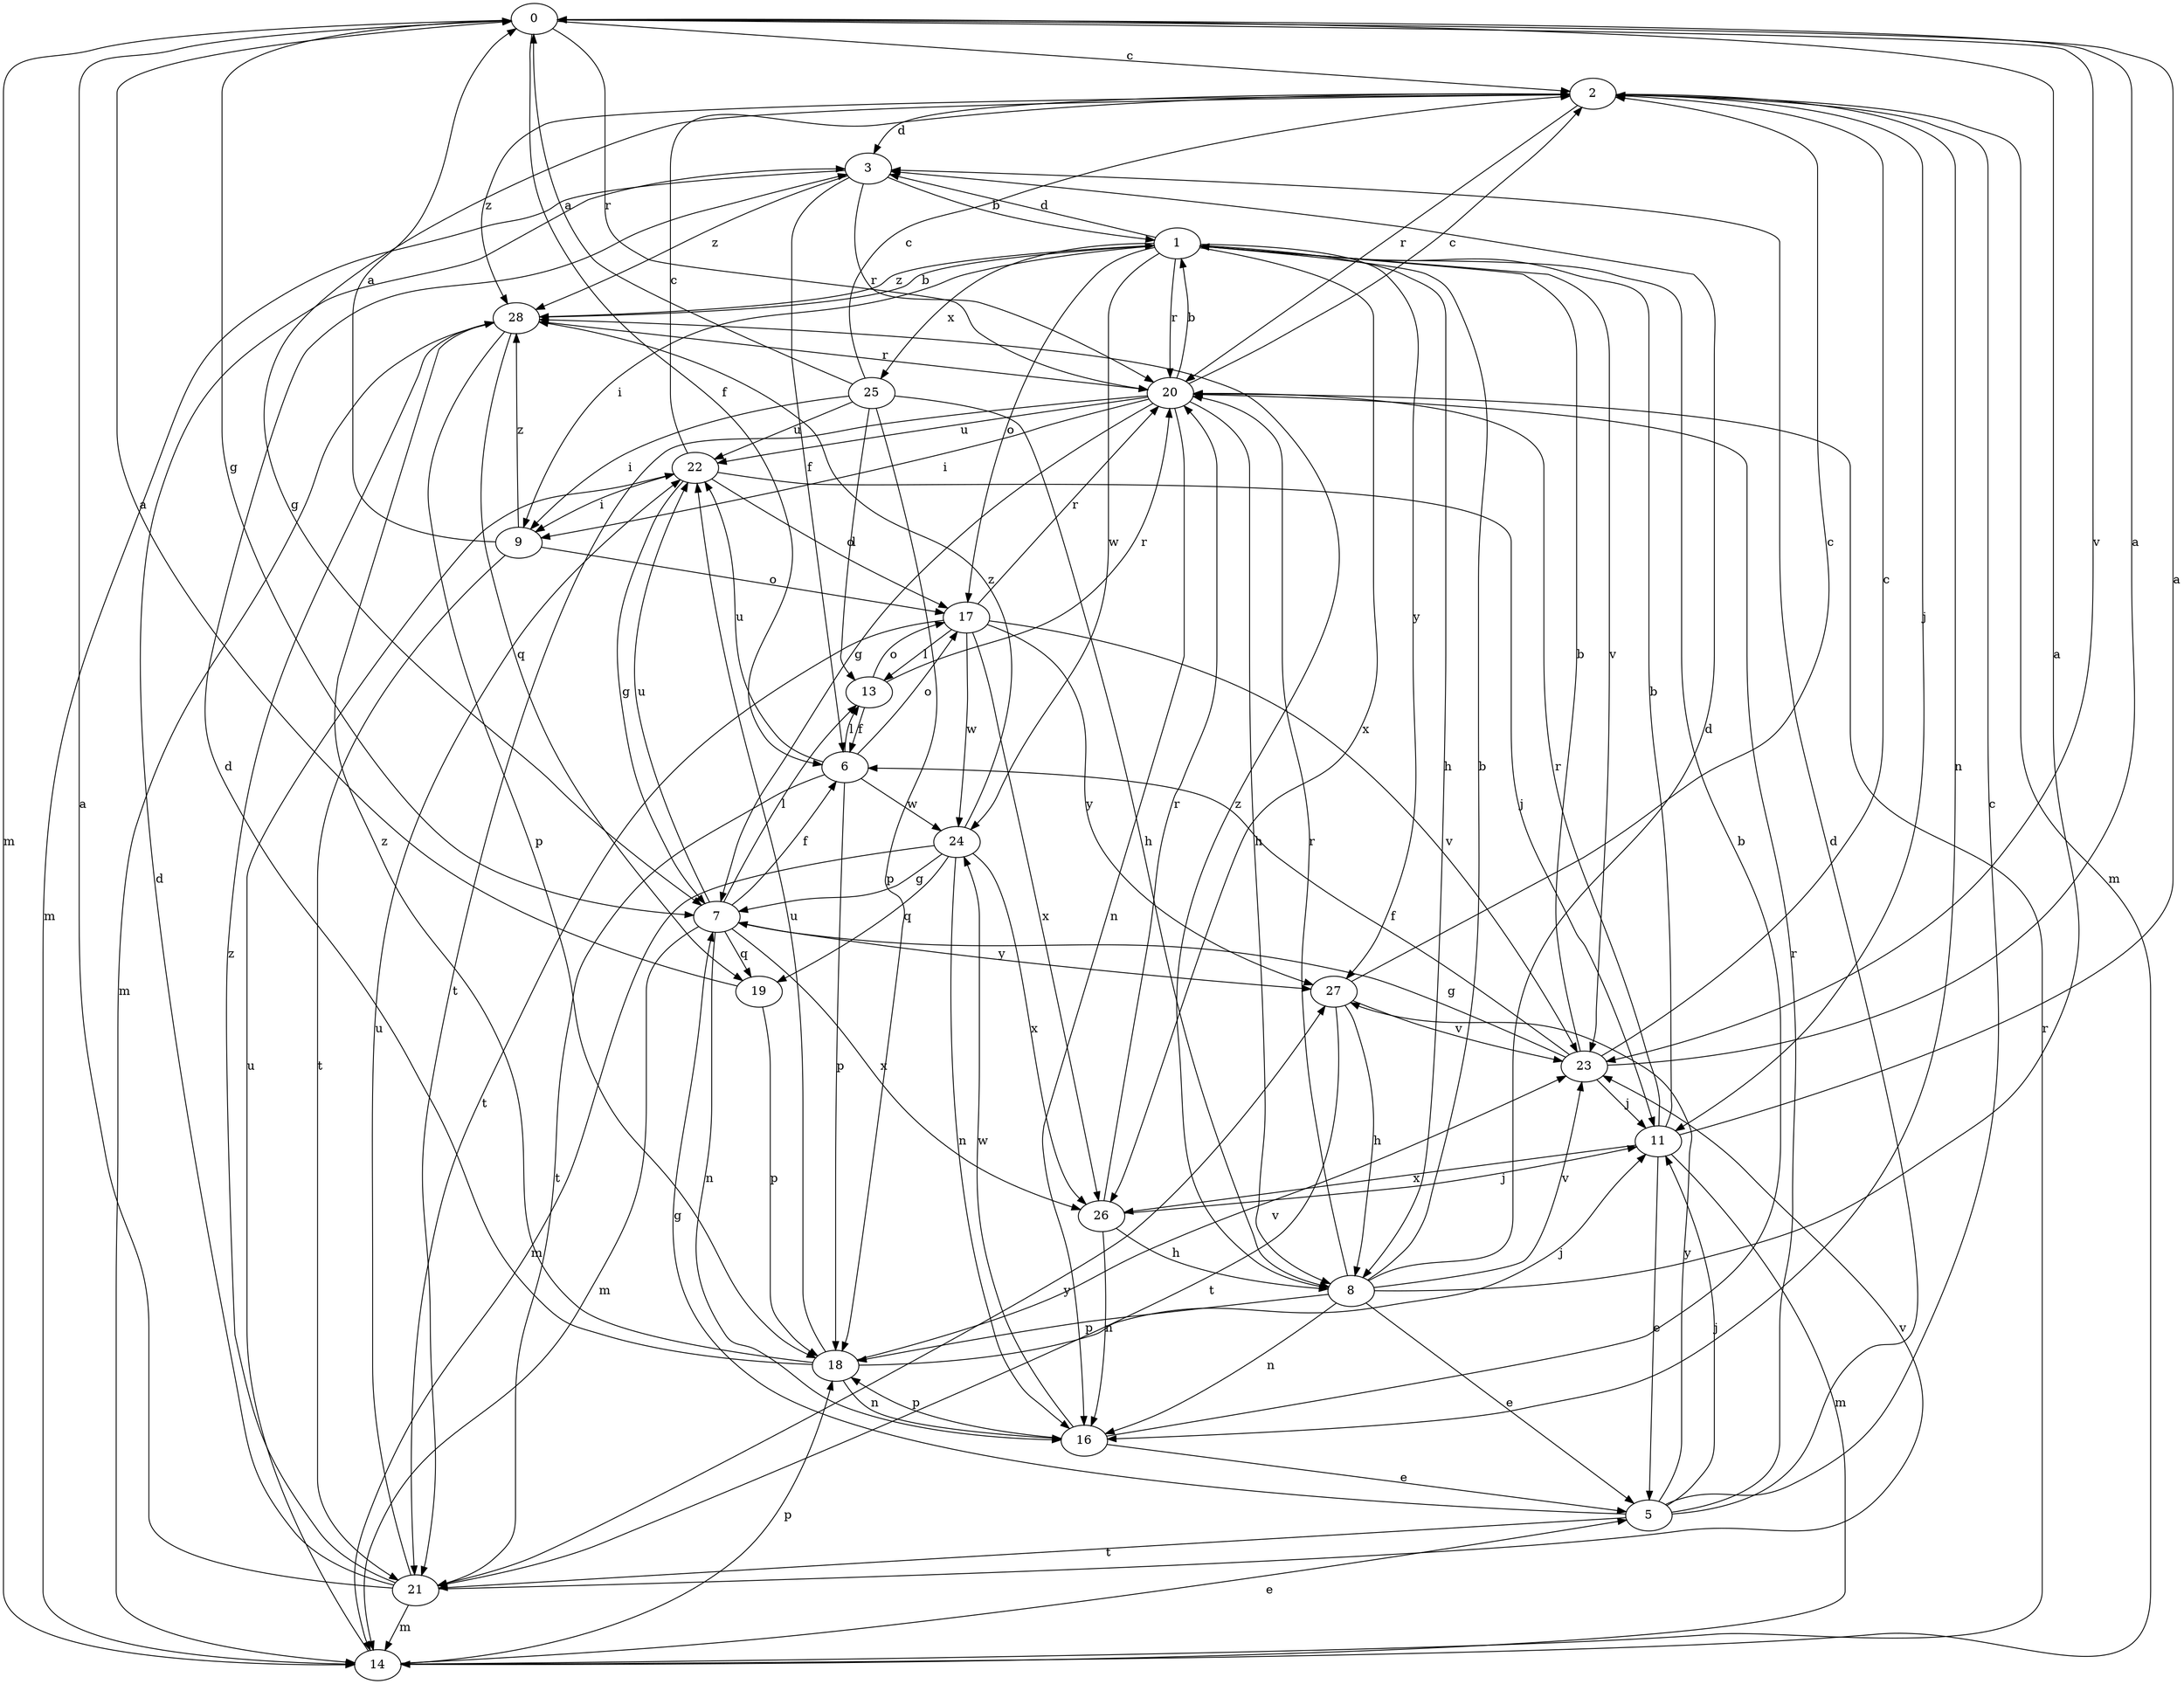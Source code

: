 strict digraph  {
0;
1;
2;
3;
5;
6;
7;
8;
9;
11;
13;
14;
16;
17;
18;
19;
20;
21;
22;
23;
24;
25;
26;
27;
28;
0 -> 2  [label=c];
0 -> 6  [label=f];
0 -> 7  [label=g];
0 -> 14  [label=m];
0 -> 20  [label=r];
0 -> 23  [label=v];
1 -> 3  [label=d];
1 -> 8  [label=h];
1 -> 9  [label=i];
1 -> 17  [label=o];
1 -> 20  [label=r];
1 -> 23  [label=v];
1 -> 24  [label=w];
1 -> 25  [label=x];
1 -> 26  [label=x];
1 -> 27  [label=y];
1 -> 28  [label=z];
2 -> 3  [label=d];
2 -> 7  [label=g];
2 -> 11  [label=j];
2 -> 14  [label=m];
2 -> 16  [label=n];
2 -> 20  [label=r];
2 -> 28  [label=z];
3 -> 1  [label=b];
3 -> 6  [label=f];
3 -> 14  [label=m];
3 -> 20  [label=r];
3 -> 28  [label=z];
5 -> 2  [label=c];
5 -> 3  [label=d];
5 -> 7  [label=g];
5 -> 11  [label=j];
5 -> 20  [label=r];
5 -> 21  [label=t];
5 -> 27  [label=y];
6 -> 13  [label=l];
6 -> 17  [label=o];
6 -> 18  [label=p];
6 -> 21  [label=t];
6 -> 22  [label=u];
6 -> 24  [label=w];
7 -> 6  [label=f];
7 -> 13  [label=l];
7 -> 14  [label=m];
7 -> 16  [label=n];
7 -> 19  [label=q];
7 -> 22  [label=u];
7 -> 26  [label=x];
7 -> 27  [label=y];
8 -> 0  [label=a];
8 -> 1  [label=b];
8 -> 3  [label=d];
8 -> 5  [label=e];
8 -> 16  [label=n];
8 -> 18  [label=p];
8 -> 20  [label=r];
8 -> 23  [label=v];
8 -> 28  [label=z];
9 -> 0  [label=a];
9 -> 17  [label=o];
9 -> 21  [label=t];
9 -> 28  [label=z];
11 -> 0  [label=a];
11 -> 1  [label=b];
11 -> 5  [label=e];
11 -> 14  [label=m];
11 -> 20  [label=r];
11 -> 26  [label=x];
13 -> 6  [label=f];
13 -> 17  [label=o];
13 -> 20  [label=r];
14 -> 5  [label=e];
14 -> 18  [label=p];
14 -> 20  [label=r];
14 -> 22  [label=u];
16 -> 1  [label=b];
16 -> 5  [label=e];
16 -> 18  [label=p];
16 -> 24  [label=w];
17 -> 13  [label=l];
17 -> 20  [label=r];
17 -> 21  [label=t];
17 -> 23  [label=v];
17 -> 24  [label=w];
17 -> 26  [label=x];
17 -> 27  [label=y];
18 -> 3  [label=d];
18 -> 11  [label=j];
18 -> 16  [label=n];
18 -> 22  [label=u];
18 -> 23  [label=v];
18 -> 28  [label=z];
19 -> 0  [label=a];
19 -> 18  [label=p];
20 -> 1  [label=b];
20 -> 2  [label=c];
20 -> 7  [label=g];
20 -> 8  [label=h];
20 -> 9  [label=i];
20 -> 16  [label=n];
20 -> 21  [label=t];
20 -> 22  [label=u];
21 -> 0  [label=a];
21 -> 3  [label=d];
21 -> 14  [label=m];
21 -> 22  [label=u];
21 -> 23  [label=v];
21 -> 27  [label=y];
21 -> 28  [label=z];
22 -> 2  [label=c];
22 -> 7  [label=g];
22 -> 9  [label=i];
22 -> 11  [label=j];
22 -> 17  [label=o];
23 -> 0  [label=a];
23 -> 1  [label=b];
23 -> 2  [label=c];
23 -> 6  [label=f];
23 -> 7  [label=g];
23 -> 11  [label=j];
24 -> 7  [label=g];
24 -> 14  [label=m];
24 -> 16  [label=n];
24 -> 19  [label=q];
24 -> 26  [label=x];
24 -> 28  [label=z];
25 -> 0  [label=a];
25 -> 2  [label=c];
25 -> 8  [label=h];
25 -> 9  [label=i];
25 -> 13  [label=l];
25 -> 18  [label=p];
25 -> 22  [label=u];
26 -> 8  [label=h];
26 -> 11  [label=j];
26 -> 16  [label=n];
26 -> 20  [label=r];
27 -> 2  [label=c];
27 -> 8  [label=h];
27 -> 21  [label=t];
27 -> 23  [label=v];
28 -> 1  [label=b];
28 -> 14  [label=m];
28 -> 18  [label=p];
28 -> 19  [label=q];
28 -> 20  [label=r];
}
